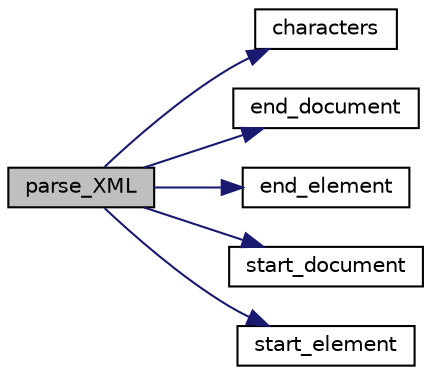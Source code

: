 digraph "parse_XML"
{
 // LATEX_PDF_SIZE
  edge [fontname="Helvetica",fontsize="10",labelfontname="Helvetica",labelfontsize="10"];
  node [fontname="Helvetica",fontsize="10",shape=record];
  rankdir="LR";
  Node1 [label="parse_XML",height=0.2,width=0.4,color="black", fillcolor="grey75", style="filled", fontcolor="black",tooltip=" "];
  Node1 -> Node2 [color="midnightblue",fontsize="10",style="solid",fontname="Helvetica"];
  Node2 [label="characters",height=0.2,width=0.4,color="black", fillcolor="white", style="filled",URL="$OCG__parse__XML_8c.html#ace9759720d449989f043a882ec18e67b",tooltip=" "];
  Node1 -> Node3 [color="midnightblue",fontsize="10",style="solid",fontname="Helvetica"];
  Node3 [label="end_document",height=0.2,width=0.4,color="black", fillcolor="white", style="filled",URL="$OCG__parse__XML_8c.html#a07571f1cef6649933f37d49de39cc8e8",tooltip=" "];
  Node1 -> Node4 [color="midnightblue",fontsize="10",style="solid",fontname="Helvetica"];
  Node4 [label="end_element",height=0.2,width=0.4,color="black", fillcolor="white", style="filled",URL="$OCG__parse__XML_8c.html#ac628ead81c9c7325083632ae394288ce",tooltip=" "];
  Node1 -> Node5 [color="midnightblue",fontsize="10",style="solid",fontname="Helvetica"];
  Node5 [label="start_document",height=0.2,width=0.4,color="black", fillcolor="white", style="filled",URL="$OCG__parse__XML_8c.html#ae280c5efcf3b7e62ba013afd2362f1e3",tooltip=" "];
  Node1 -> Node6 [color="midnightblue",fontsize="10",style="solid",fontname="Helvetica"];
  Node6 [label="start_element",height=0.2,width=0.4,color="black", fillcolor="white", style="filled",URL="$OCG__parse__XML_8c.html#a59d20fb93cde2b3782c612dfb2e56809",tooltip=" "];
}
